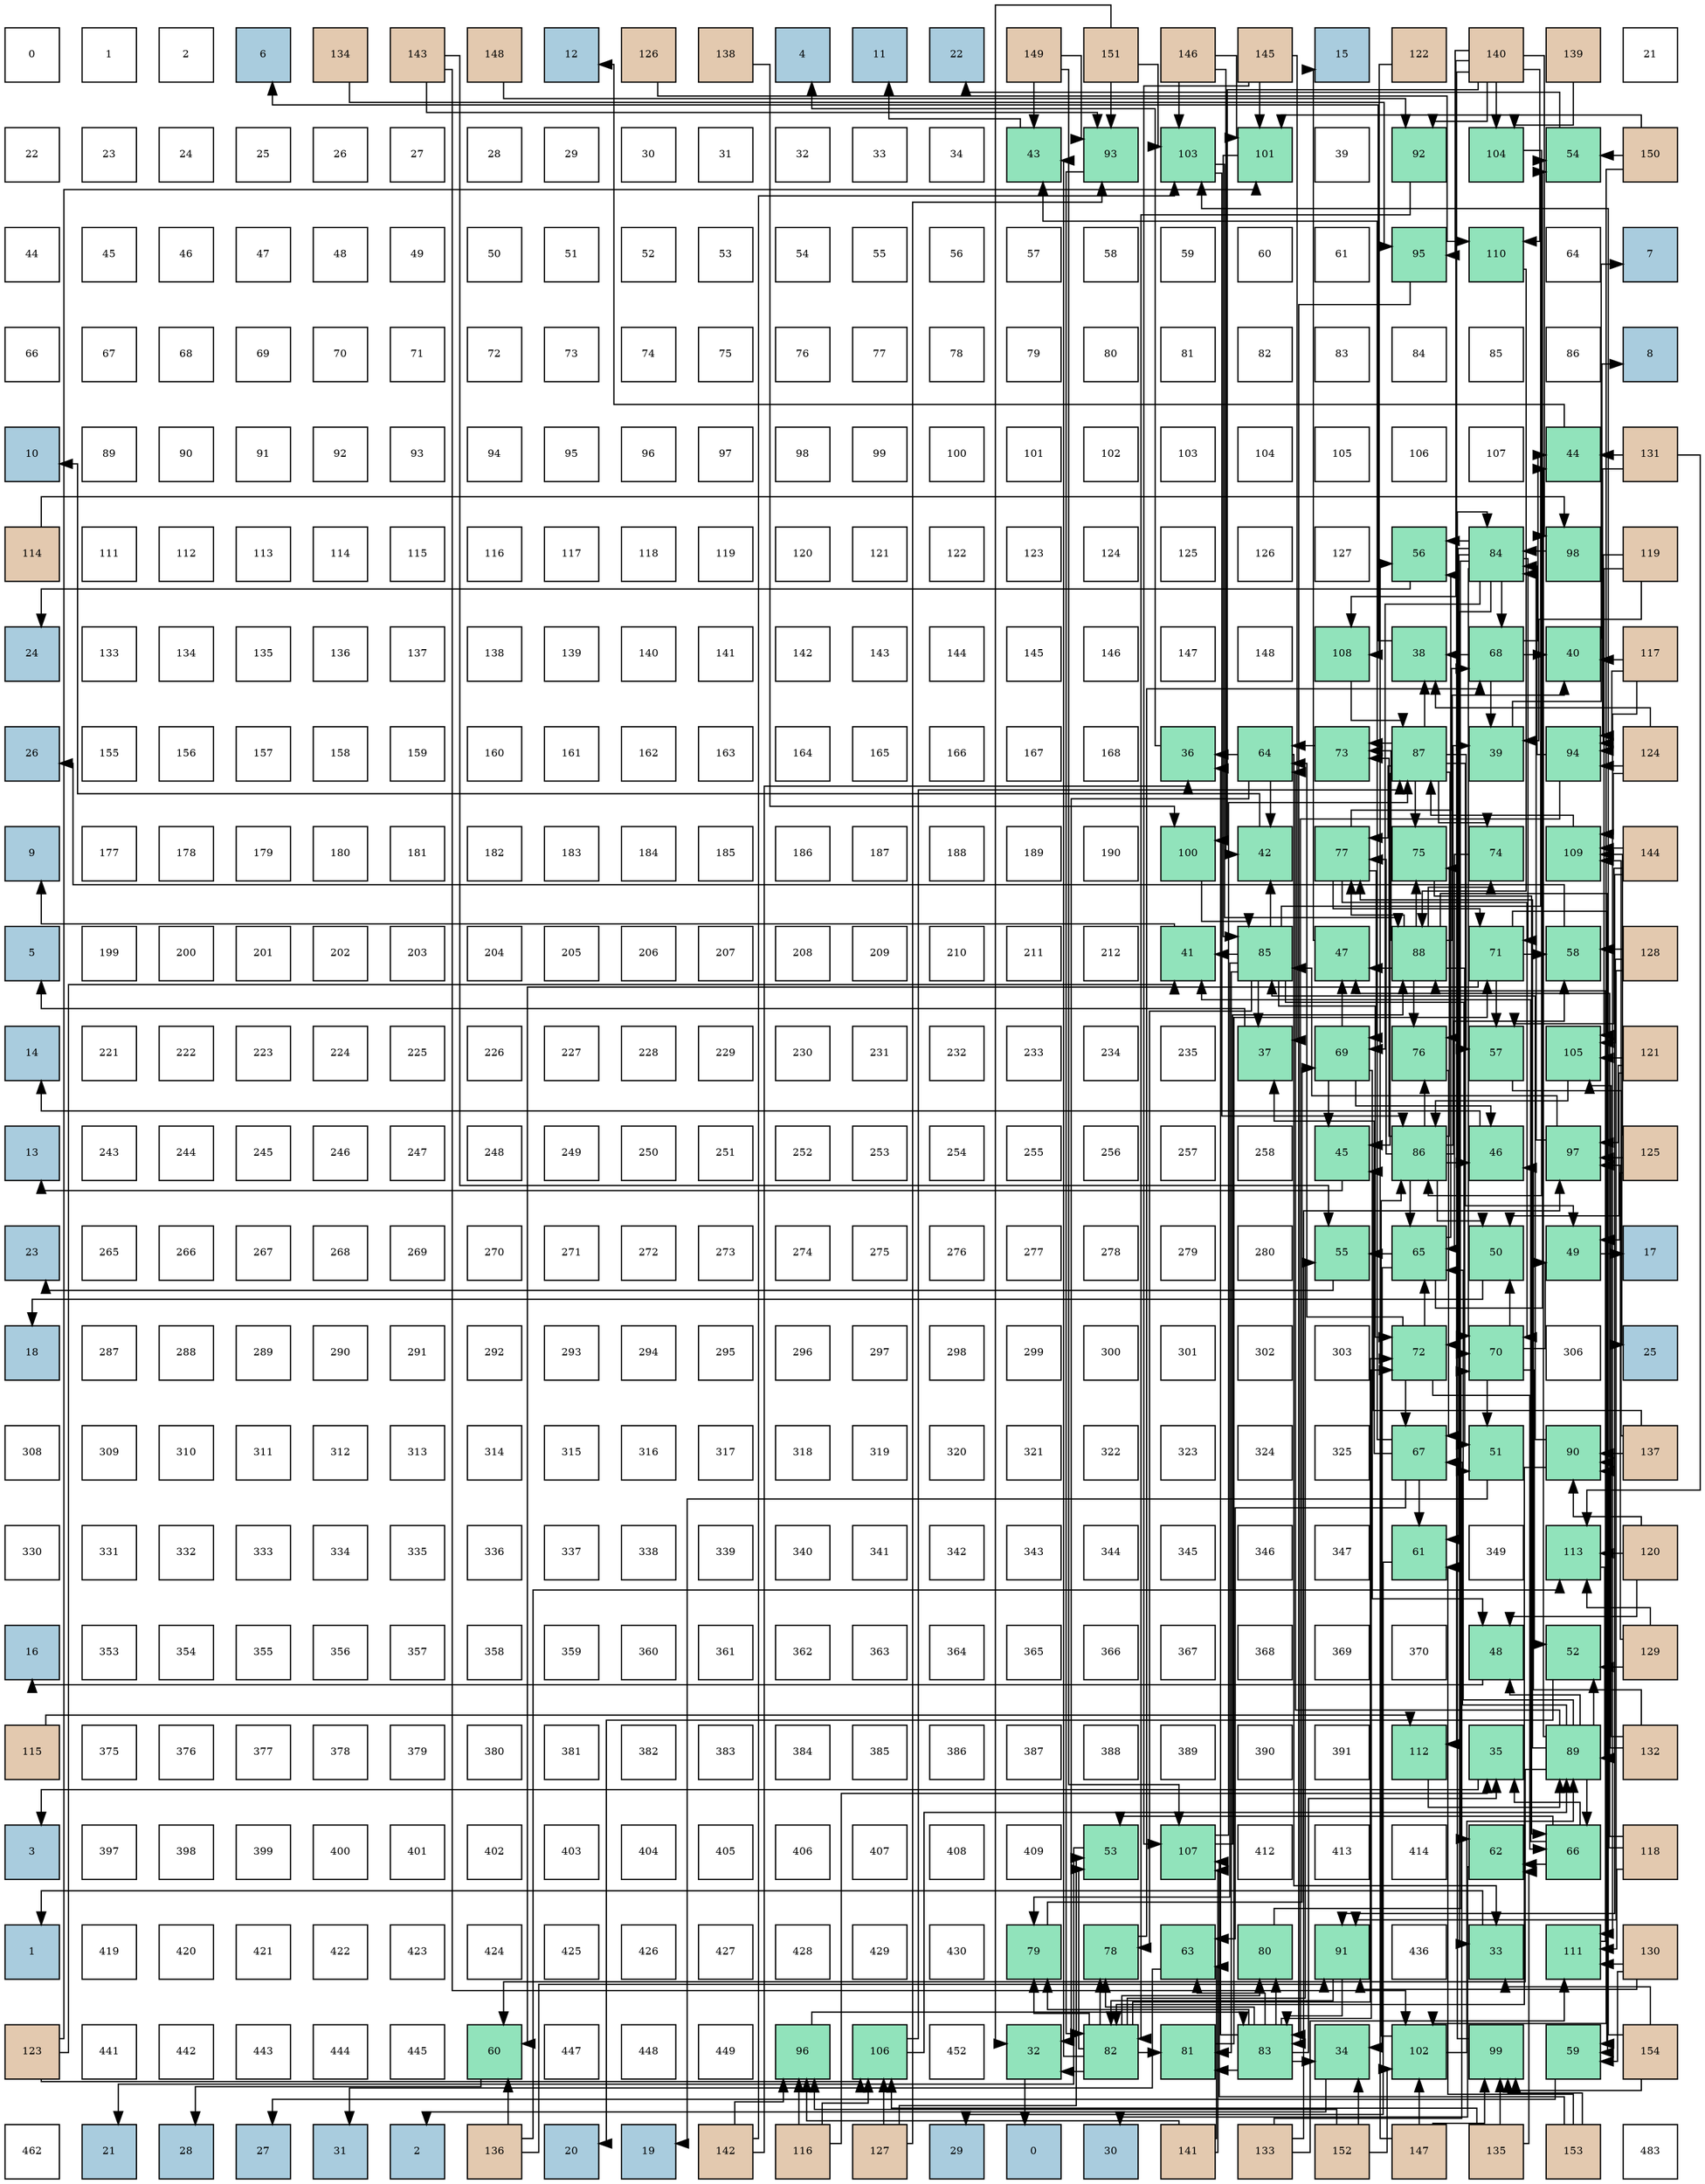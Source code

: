 digraph layout{
 rankdir=TB;
 splines=ortho;
 node [style=filled shape=square fixedsize=true width=0.6];
0[label="0", fontsize=8, fillcolor="#ffffff"];
1[label="1", fontsize=8, fillcolor="#ffffff"];
2[label="2", fontsize=8, fillcolor="#ffffff"];
3[label="6", fontsize=8, fillcolor="#a9ccde"];
4[label="134", fontsize=8, fillcolor="#e3c9af"];
5[label="143", fontsize=8, fillcolor="#e3c9af"];
6[label="148", fontsize=8, fillcolor="#e3c9af"];
7[label="12", fontsize=8, fillcolor="#a9ccde"];
8[label="126", fontsize=8, fillcolor="#e3c9af"];
9[label="138", fontsize=8, fillcolor="#e3c9af"];
10[label="4", fontsize=8, fillcolor="#a9ccde"];
11[label="11", fontsize=8, fillcolor="#a9ccde"];
12[label="22", fontsize=8, fillcolor="#a9ccde"];
13[label="149", fontsize=8, fillcolor="#e3c9af"];
14[label="151", fontsize=8, fillcolor="#e3c9af"];
15[label="146", fontsize=8, fillcolor="#e3c9af"];
16[label="145", fontsize=8, fillcolor="#e3c9af"];
17[label="15", fontsize=8, fillcolor="#a9ccde"];
18[label="122", fontsize=8, fillcolor="#e3c9af"];
19[label="140", fontsize=8, fillcolor="#e3c9af"];
20[label="139", fontsize=8, fillcolor="#e3c9af"];
21[label="21", fontsize=8, fillcolor="#ffffff"];
22[label="22", fontsize=8, fillcolor="#ffffff"];
23[label="23", fontsize=8, fillcolor="#ffffff"];
24[label="24", fontsize=8, fillcolor="#ffffff"];
25[label="25", fontsize=8, fillcolor="#ffffff"];
26[label="26", fontsize=8, fillcolor="#ffffff"];
27[label="27", fontsize=8, fillcolor="#ffffff"];
28[label="28", fontsize=8, fillcolor="#ffffff"];
29[label="29", fontsize=8, fillcolor="#ffffff"];
30[label="30", fontsize=8, fillcolor="#ffffff"];
31[label="31", fontsize=8, fillcolor="#ffffff"];
32[label="32", fontsize=8, fillcolor="#ffffff"];
33[label="33", fontsize=8, fillcolor="#ffffff"];
34[label="34", fontsize=8, fillcolor="#ffffff"];
35[label="43", fontsize=8, fillcolor="#91e3bb"];
36[label="93", fontsize=8, fillcolor="#91e3bb"];
37[label="103", fontsize=8, fillcolor="#91e3bb"];
38[label="101", fontsize=8, fillcolor="#91e3bb"];
39[label="39", fontsize=8, fillcolor="#ffffff"];
40[label="92", fontsize=8, fillcolor="#91e3bb"];
41[label="104", fontsize=8, fillcolor="#91e3bb"];
42[label="54", fontsize=8, fillcolor="#91e3bb"];
43[label="150", fontsize=8, fillcolor="#e3c9af"];
44[label="44", fontsize=8, fillcolor="#ffffff"];
45[label="45", fontsize=8, fillcolor="#ffffff"];
46[label="46", fontsize=8, fillcolor="#ffffff"];
47[label="47", fontsize=8, fillcolor="#ffffff"];
48[label="48", fontsize=8, fillcolor="#ffffff"];
49[label="49", fontsize=8, fillcolor="#ffffff"];
50[label="50", fontsize=8, fillcolor="#ffffff"];
51[label="51", fontsize=8, fillcolor="#ffffff"];
52[label="52", fontsize=8, fillcolor="#ffffff"];
53[label="53", fontsize=8, fillcolor="#ffffff"];
54[label="54", fontsize=8, fillcolor="#ffffff"];
55[label="55", fontsize=8, fillcolor="#ffffff"];
56[label="56", fontsize=8, fillcolor="#ffffff"];
57[label="57", fontsize=8, fillcolor="#ffffff"];
58[label="58", fontsize=8, fillcolor="#ffffff"];
59[label="59", fontsize=8, fillcolor="#ffffff"];
60[label="60", fontsize=8, fillcolor="#ffffff"];
61[label="61", fontsize=8, fillcolor="#ffffff"];
62[label="95", fontsize=8, fillcolor="#91e3bb"];
63[label="110", fontsize=8, fillcolor="#91e3bb"];
64[label="64", fontsize=8, fillcolor="#ffffff"];
65[label="7", fontsize=8, fillcolor="#a9ccde"];
66[label="66", fontsize=8, fillcolor="#ffffff"];
67[label="67", fontsize=8, fillcolor="#ffffff"];
68[label="68", fontsize=8, fillcolor="#ffffff"];
69[label="69", fontsize=8, fillcolor="#ffffff"];
70[label="70", fontsize=8, fillcolor="#ffffff"];
71[label="71", fontsize=8, fillcolor="#ffffff"];
72[label="72", fontsize=8, fillcolor="#ffffff"];
73[label="73", fontsize=8, fillcolor="#ffffff"];
74[label="74", fontsize=8, fillcolor="#ffffff"];
75[label="75", fontsize=8, fillcolor="#ffffff"];
76[label="76", fontsize=8, fillcolor="#ffffff"];
77[label="77", fontsize=8, fillcolor="#ffffff"];
78[label="78", fontsize=8, fillcolor="#ffffff"];
79[label="79", fontsize=8, fillcolor="#ffffff"];
80[label="80", fontsize=8, fillcolor="#ffffff"];
81[label="81", fontsize=8, fillcolor="#ffffff"];
82[label="82", fontsize=8, fillcolor="#ffffff"];
83[label="83", fontsize=8, fillcolor="#ffffff"];
84[label="84", fontsize=8, fillcolor="#ffffff"];
85[label="85", fontsize=8, fillcolor="#ffffff"];
86[label="86", fontsize=8, fillcolor="#ffffff"];
87[label="8", fontsize=8, fillcolor="#a9ccde"];
88[label="10", fontsize=8, fillcolor="#a9ccde"];
89[label="89", fontsize=8, fillcolor="#ffffff"];
90[label="90", fontsize=8, fillcolor="#ffffff"];
91[label="91", fontsize=8, fillcolor="#ffffff"];
92[label="92", fontsize=8, fillcolor="#ffffff"];
93[label="93", fontsize=8, fillcolor="#ffffff"];
94[label="94", fontsize=8, fillcolor="#ffffff"];
95[label="95", fontsize=8, fillcolor="#ffffff"];
96[label="96", fontsize=8, fillcolor="#ffffff"];
97[label="97", fontsize=8, fillcolor="#ffffff"];
98[label="98", fontsize=8, fillcolor="#ffffff"];
99[label="99", fontsize=8, fillcolor="#ffffff"];
100[label="100", fontsize=8, fillcolor="#ffffff"];
101[label="101", fontsize=8, fillcolor="#ffffff"];
102[label="102", fontsize=8, fillcolor="#ffffff"];
103[label="103", fontsize=8, fillcolor="#ffffff"];
104[label="104", fontsize=8, fillcolor="#ffffff"];
105[label="105", fontsize=8, fillcolor="#ffffff"];
106[label="106", fontsize=8, fillcolor="#ffffff"];
107[label="107", fontsize=8, fillcolor="#ffffff"];
108[label="44", fontsize=8, fillcolor="#91e3bb"];
109[label="131", fontsize=8, fillcolor="#e3c9af"];
110[label="114", fontsize=8, fillcolor="#e3c9af"];
111[label="111", fontsize=8, fillcolor="#ffffff"];
112[label="112", fontsize=8, fillcolor="#ffffff"];
113[label="113", fontsize=8, fillcolor="#ffffff"];
114[label="114", fontsize=8, fillcolor="#ffffff"];
115[label="115", fontsize=8, fillcolor="#ffffff"];
116[label="116", fontsize=8, fillcolor="#ffffff"];
117[label="117", fontsize=8, fillcolor="#ffffff"];
118[label="118", fontsize=8, fillcolor="#ffffff"];
119[label="119", fontsize=8, fillcolor="#ffffff"];
120[label="120", fontsize=8, fillcolor="#ffffff"];
121[label="121", fontsize=8, fillcolor="#ffffff"];
122[label="122", fontsize=8, fillcolor="#ffffff"];
123[label="123", fontsize=8, fillcolor="#ffffff"];
124[label="124", fontsize=8, fillcolor="#ffffff"];
125[label="125", fontsize=8, fillcolor="#ffffff"];
126[label="126", fontsize=8, fillcolor="#ffffff"];
127[label="127", fontsize=8, fillcolor="#ffffff"];
128[label="56", fontsize=8, fillcolor="#91e3bb"];
129[label="84", fontsize=8, fillcolor="#91e3bb"];
130[label="98", fontsize=8, fillcolor="#91e3bb"];
131[label="119", fontsize=8, fillcolor="#e3c9af"];
132[label="24", fontsize=8, fillcolor="#a9ccde"];
133[label="133", fontsize=8, fillcolor="#ffffff"];
134[label="134", fontsize=8, fillcolor="#ffffff"];
135[label="135", fontsize=8, fillcolor="#ffffff"];
136[label="136", fontsize=8, fillcolor="#ffffff"];
137[label="137", fontsize=8, fillcolor="#ffffff"];
138[label="138", fontsize=8, fillcolor="#ffffff"];
139[label="139", fontsize=8, fillcolor="#ffffff"];
140[label="140", fontsize=8, fillcolor="#ffffff"];
141[label="141", fontsize=8, fillcolor="#ffffff"];
142[label="142", fontsize=8, fillcolor="#ffffff"];
143[label="143", fontsize=8, fillcolor="#ffffff"];
144[label="144", fontsize=8, fillcolor="#ffffff"];
145[label="145", fontsize=8, fillcolor="#ffffff"];
146[label="146", fontsize=8, fillcolor="#ffffff"];
147[label="147", fontsize=8, fillcolor="#ffffff"];
148[label="148", fontsize=8, fillcolor="#ffffff"];
149[label="108", fontsize=8, fillcolor="#91e3bb"];
150[label="38", fontsize=8, fillcolor="#91e3bb"];
151[label="68", fontsize=8, fillcolor="#91e3bb"];
152[label="40", fontsize=8, fillcolor="#91e3bb"];
153[label="117", fontsize=8, fillcolor="#e3c9af"];
154[label="26", fontsize=8, fillcolor="#a9ccde"];
155[label="155", fontsize=8, fillcolor="#ffffff"];
156[label="156", fontsize=8, fillcolor="#ffffff"];
157[label="157", fontsize=8, fillcolor="#ffffff"];
158[label="158", fontsize=8, fillcolor="#ffffff"];
159[label="159", fontsize=8, fillcolor="#ffffff"];
160[label="160", fontsize=8, fillcolor="#ffffff"];
161[label="161", fontsize=8, fillcolor="#ffffff"];
162[label="162", fontsize=8, fillcolor="#ffffff"];
163[label="163", fontsize=8, fillcolor="#ffffff"];
164[label="164", fontsize=8, fillcolor="#ffffff"];
165[label="165", fontsize=8, fillcolor="#ffffff"];
166[label="166", fontsize=8, fillcolor="#ffffff"];
167[label="167", fontsize=8, fillcolor="#ffffff"];
168[label="168", fontsize=8, fillcolor="#ffffff"];
169[label="36", fontsize=8, fillcolor="#91e3bb"];
170[label="64", fontsize=8, fillcolor="#91e3bb"];
171[label="73", fontsize=8, fillcolor="#91e3bb"];
172[label="87", fontsize=8, fillcolor="#91e3bb"];
173[label="39", fontsize=8, fillcolor="#91e3bb"];
174[label="94", fontsize=8, fillcolor="#91e3bb"];
175[label="124", fontsize=8, fillcolor="#e3c9af"];
176[label="9", fontsize=8, fillcolor="#a9ccde"];
177[label="177", fontsize=8, fillcolor="#ffffff"];
178[label="178", fontsize=8, fillcolor="#ffffff"];
179[label="179", fontsize=8, fillcolor="#ffffff"];
180[label="180", fontsize=8, fillcolor="#ffffff"];
181[label="181", fontsize=8, fillcolor="#ffffff"];
182[label="182", fontsize=8, fillcolor="#ffffff"];
183[label="183", fontsize=8, fillcolor="#ffffff"];
184[label="184", fontsize=8, fillcolor="#ffffff"];
185[label="185", fontsize=8, fillcolor="#ffffff"];
186[label="186", fontsize=8, fillcolor="#ffffff"];
187[label="187", fontsize=8, fillcolor="#ffffff"];
188[label="188", fontsize=8, fillcolor="#ffffff"];
189[label="189", fontsize=8, fillcolor="#ffffff"];
190[label="190", fontsize=8, fillcolor="#ffffff"];
191[label="100", fontsize=8, fillcolor="#91e3bb"];
192[label="42", fontsize=8, fillcolor="#91e3bb"];
193[label="77", fontsize=8, fillcolor="#91e3bb"];
194[label="75", fontsize=8, fillcolor="#91e3bb"];
195[label="74", fontsize=8, fillcolor="#91e3bb"];
196[label="109", fontsize=8, fillcolor="#91e3bb"];
197[label="144", fontsize=8, fillcolor="#e3c9af"];
198[label="5", fontsize=8, fillcolor="#a9ccde"];
199[label="199", fontsize=8, fillcolor="#ffffff"];
200[label="200", fontsize=8, fillcolor="#ffffff"];
201[label="201", fontsize=8, fillcolor="#ffffff"];
202[label="202", fontsize=8, fillcolor="#ffffff"];
203[label="203", fontsize=8, fillcolor="#ffffff"];
204[label="204", fontsize=8, fillcolor="#ffffff"];
205[label="205", fontsize=8, fillcolor="#ffffff"];
206[label="206", fontsize=8, fillcolor="#ffffff"];
207[label="207", fontsize=8, fillcolor="#ffffff"];
208[label="208", fontsize=8, fillcolor="#ffffff"];
209[label="209", fontsize=8, fillcolor="#ffffff"];
210[label="210", fontsize=8, fillcolor="#ffffff"];
211[label="211", fontsize=8, fillcolor="#ffffff"];
212[label="212", fontsize=8, fillcolor="#ffffff"];
213[label="41", fontsize=8, fillcolor="#91e3bb"];
214[label="85", fontsize=8, fillcolor="#91e3bb"];
215[label="47", fontsize=8, fillcolor="#91e3bb"];
216[label="88", fontsize=8, fillcolor="#91e3bb"];
217[label="71", fontsize=8, fillcolor="#91e3bb"];
218[label="58", fontsize=8, fillcolor="#91e3bb"];
219[label="128", fontsize=8, fillcolor="#e3c9af"];
220[label="14", fontsize=8, fillcolor="#a9ccde"];
221[label="221", fontsize=8, fillcolor="#ffffff"];
222[label="222", fontsize=8, fillcolor="#ffffff"];
223[label="223", fontsize=8, fillcolor="#ffffff"];
224[label="224", fontsize=8, fillcolor="#ffffff"];
225[label="225", fontsize=8, fillcolor="#ffffff"];
226[label="226", fontsize=8, fillcolor="#ffffff"];
227[label="227", fontsize=8, fillcolor="#ffffff"];
228[label="228", fontsize=8, fillcolor="#ffffff"];
229[label="229", fontsize=8, fillcolor="#ffffff"];
230[label="230", fontsize=8, fillcolor="#ffffff"];
231[label="231", fontsize=8, fillcolor="#ffffff"];
232[label="232", fontsize=8, fillcolor="#ffffff"];
233[label="233", fontsize=8, fillcolor="#ffffff"];
234[label="234", fontsize=8, fillcolor="#ffffff"];
235[label="235", fontsize=8, fillcolor="#ffffff"];
236[label="37", fontsize=8, fillcolor="#91e3bb"];
237[label="69", fontsize=8, fillcolor="#91e3bb"];
238[label="76", fontsize=8, fillcolor="#91e3bb"];
239[label="57", fontsize=8, fillcolor="#91e3bb"];
240[label="105", fontsize=8, fillcolor="#91e3bb"];
241[label="121", fontsize=8, fillcolor="#e3c9af"];
242[label="13", fontsize=8, fillcolor="#a9ccde"];
243[label="243", fontsize=8, fillcolor="#ffffff"];
244[label="244", fontsize=8, fillcolor="#ffffff"];
245[label="245", fontsize=8, fillcolor="#ffffff"];
246[label="246", fontsize=8, fillcolor="#ffffff"];
247[label="247", fontsize=8, fillcolor="#ffffff"];
248[label="248", fontsize=8, fillcolor="#ffffff"];
249[label="249", fontsize=8, fillcolor="#ffffff"];
250[label="250", fontsize=8, fillcolor="#ffffff"];
251[label="251", fontsize=8, fillcolor="#ffffff"];
252[label="252", fontsize=8, fillcolor="#ffffff"];
253[label="253", fontsize=8, fillcolor="#ffffff"];
254[label="254", fontsize=8, fillcolor="#ffffff"];
255[label="255", fontsize=8, fillcolor="#ffffff"];
256[label="256", fontsize=8, fillcolor="#ffffff"];
257[label="257", fontsize=8, fillcolor="#ffffff"];
258[label="258", fontsize=8, fillcolor="#ffffff"];
259[label="45", fontsize=8, fillcolor="#91e3bb"];
260[label="86", fontsize=8, fillcolor="#91e3bb"];
261[label="46", fontsize=8, fillcolor="#91e3bb"];
262[label="97", fontsize=8, fillcolor="#91e3bb"];
263[label="125", fontsize=8, fillcolor="#e3c9af"];
264[label="23", fontsize=8, fillcolor="#a9ccde"];
265[label="265", fontsize=8, fillcolor="#ffffff"];
266[label="266", fontsize=8, fillcolor="#ffffff"];
267[label="267", fontsize=8, fillcolor="#ffffff"];
268[label="268", fontsize=8, fillcolor="#ffffff"];
269[label="269", fontsize=8, fillcolor="#ffffff"];
270[label="270", fontsize=8, fillcolor="#ffffff"];
271[label="271", fontsize=8, fillcolor="#ffffff"];
272[label="272", fontsize=8, fillcolor="#ffffff"];
273[label="273", fontsize=8, fillcolor="#ffffff"];
274[label="274", fontsize=8, fillcolor="#ffffff"];
275[label="275", fontsize=8, fillcolor="#ffffff"];
276[label="276", fontsize=8, fillcolor="#ffffff"];
277[label="277", fontsize=8, fillcolor="#ffffff"];
278[label="278", fontsize=8, fillcolor="#ffffff"];
279[label="279", fontsize=8, fillcolor="#ffffff"];
280[label="280", fontsize=8, fillcolor="#ffffff"];
281[label="55", fontsize=8, fillcolor="#91e3bb"];
282[label="65", fontsize=8, fillcolor="#91e3bb"];
283[label="50", fontsize=8, fillcolor="#91e3bb"];
284[label="49", fontsize=8, fillcolor="#91e3bb"];
285[label="17", fontsize=8, fillcolor="#a9ccde"];
286[label="18", fontsize=8, fillcolor="#a9ccde"];
287[label="287", fontsize=8, fillcolor="#ffffff"];
288[label="288", fontsize=8, fillcolor="#ffffff"];
289[label="289", fontsize=8, fillcolor="#ffffff"];
290[label="290", fontsize=8, fillcolor="#ffffff"];
291[label="291", fontsize=8, fillcolor="#ffffff"];
292[label="292", fontsize=8, fillcolor="#ffffff"];
293[label="293", fontsize=8, fillcolor="#ffffff"];
294[label="294", fontsize=8, fillcolor="#ffffff"];
295[label="295", fontsize=8, fillcolor="#ffffff"];
296[label="296", fontsize=8, fillcolor="#ffffff"];
297[label="297", fontsize=8, fillcolor="#ffffff"];
298[label="298", fontsize=8, fillcolor="#ffffff"];
299[label="299", fontsize=8, fillcolor="#ffffff"];
300[label="300", fontsize=8, fillcolor="#ffffff"];
301[label="301", fontsize=8, fillcolor="#ffffff"];
302[label="302", fontsize=8, fillcolor="#ffffff"];
303[label="303", fontsize=8, fillcolor="#ffffff"];
304[label="72", fontsize=8, fillcolor="#91e3bb"];
305[label="70", fontsize=8, fillcolor="#91e3bb"];
306[label="306", fontsize=8, fillcolor="#ffffff"];
307[label="25", fontsize=8, fillcolor="#a9ccde"];
308[label="308", fontsize=8, fillcolor="#ffffff"];
309[label="309", fontsize=8, fillcolor="#ffffff"];
310[label="310", fontsize=8, fillcolor="#ffffff"];
311[label="311", fontsize=8, fillcolor="#ffffff"];
312[label="312", fontsize=8, fillcolor="#ffffff"];
313[label="313", fontsize=8, fillcolor="#ffffff"];
314[label="314", fontsize=8, fillcolor="#ffffff"];
315[label="315", fontsize=8, fillcolor="#ffffff"];
316[label="316", fontsize=8, fillcolor="#ffffff"];
317[label="317", fontsize=8, fillcolor="#ffffff"];
318[label="318", fontsize=8, fillcolor="#ffffff"];
319[label="319", fontsize=8, fillcolor="#ffffff"];
320[label="320", fontsize=8, fillcolor="#ffffff"];
321[label="321", fontsize=8, fillcolor="#ffffff"];
322[label="322", fontsize=8, fillcolor="#ffffff"];
323[label="323", fontsize=8, fillcolor="#ffffff"];
324[label="324", fontsize=8, fillcolor="#ffffff"];
325[label="325", fontsize=8, fillcolor="#ffffff"];
326[label="67", fontsize=8, fillcolor="#91e3bb"];
327[label="51", fontsize=8, fillcolor="#91e3bb"];
328[label="90", fontsize=8, fillcolor="#91e3bb"];
329[label="137", fontsize=8, fillcolor="#e3c9af"];
330[label="330", fontsize=8, fillcolor="#ffffff"];
331[label="331", fontsize=8, fillcolor="#ffffff"];
332[label="332", fontsize=8, fillcolor="#ffffff"];
333[label="333", fontsize=8, fillcolor="#ffffff"];
334[label="334", fontsize=8, fillcolor="#ffffff"];
335[label="335", fontsize=8, fillcolor="#ffffff"];
336[label="336", fontsize=8, fillcolor="#ffffff"];
337[label="337", fontsize=8, fillcolor="#ffffff"];
338[label="338", fontsize=8, fillcolor="#ffffff"];
339[label="339", fontsize=8, fillcolor="#ffffff"];
340[label="340", fontsize=8, fillcolor="#ffffff"];
341[label="341", fontsize=8, fillcolor="#ffffff"];
342[label="342", fontsize=8, fillcolor="#ffffff"];
343[label="343", fontsize=8, fillcolor="#ffffff"];
344[label="344", fontsize=8, fillcolor="#ffffff"];
345[label="345", fontsize=8, fillcolor="#ffffff"];
346[label="346", fontsize=8, fillcolor="#ffffff"];
347[label="347", fontsize=8, fillcolor="#ffffff"];
348[label="61", fontsize=8, fillcolor="#91e3bb"];
349[label="349", fontsize=8, fillcolor="#ffffff"];
350[label="113", fontsize=8, fillcolor="#91e3bb"];
351[label="120", fontsize=8, fillcolor="#e3c9af"];
352[label="16", fontsize=8, fillcolor="#a9ccde"];
353[label="353", fontsize=8, fillcolor="#ffffff"];
354[label="354", fontsize=8, fillcolor="#ffffff"];
355[label="355", fontsize=8, fillcolor="#ffffff"];
356[label="356", fontsize=8, fillcolor="#ffffff"];
357[label="357", fontsize=8, fillcolor="#ffffff"];
358[label="358", fontsize=8, fillcolor="#ffffff"];
359[label="359", fontsize=8, fillcolor="#ffffff"];
360[label="360", fontsize=8, fillcolor="#ffffff"];
361[label="361", fontsize=8, fillcolor="#ffffff"];
362[label="362", fontsize=8, fillcolor="#ffffff"];
363[label="363", fontsize=8, fillcolor="#ffffff"];
364[label="364", fontsize=8, fillcolor="#ffffff"];
365[label="365", fontsize=8, fillcolor="#ffffff"];
366[label="366", fontsize=8, fillcolor="#ffffff"];
367[label="367", fontsize=8, fillcolor="#ffffff"];
368[label="368", fontsize=8, fillcolor="#ffffff"];
369[label="369", fontsize=8, fillcolor="#ffffff"];
370[label="370", fontsize=8, fillcolor="#ffffff"];
371[label="48", fontsize=8, fillcolor="#91e3bb"];
372[label="52", fontsize=8, fillcolor="#91e3bb"];
373[label="129", fontsize=8, fillcolor="#e3c9af"];
374[label="115", fontsize=8, fillcolor="#e3c9af"];
375[label="375", fontsize=8, fillcolor="#ffffff"];
376[label="376", fontsize=8, fillcolor="#ffffff"];
377[label="377", fontsize=8, fillcolor="#ffffff"];
378[label="378", fontsize=8, fillcolor="#ffffff"];
379[label="379", fontsize=8, fillcolor="#ffffff"];
380[label="380", fontsize=8, fillcolor="#ffffff"];
381[label="381", fontsize=8, fillcolor="#ffffff"];
382[label="382", fontsize=8, fillcolor="#ffffff"];
383[label="383", fontsize=8, fillcolor="#ffffff"];
384[label="384", fontsize=8, fillcolor="#ffffff"];
385[label="385", fontsize=8, fillcolor="#ffffff"];
386[label="386", fontsize=8, fillcolor="#ffffff"];
387[label="387", fontsize=8, fillcolor="#ffffff"];
388[label="388", fontsize=8, fillcolor="#ffffff"];
389[label="389", fontsize=8, fillcolor="#ffffff"];
390[label="390", fontsize=8, fillcolor="#ffffff"];
391[label="391", fontsize=8, fillcolor="#ffffff"];
392[label="112", fontsize=8, fillcolor="#91e3bb"];
393[label="35", fontsize=8, fillcolor="#91e3bb"];
394[label="89", fontsize=8, fillcolor="#91e3bb"];
395[label="132", fontsize=8, fillcolor="#e3c9af"];
396[label="3", fontsize=8, fillcolor="#a9ccde"];
397[label="397", fontsize=8, fillcolor="#ffffff"];
398[label="398", fontsize=8, fillcolor="#ffffff"];
399[label="399", fontsize=8, fillcolor="#ffffff"];
400[label="400", fontsize=8, fillcolor="#ffffff"];
401[label="401", fontsize=8, fillcolor="#ffffff"];
402[label="402", fontsize=8, fillcolor="#ffffff"];
403[label="403", fontsize=8, fillcolor="#ffffff"];
404[label="404", fontsize=8, fillcolor="#ffffff"];
405[label="405", fontsize=8, fillcolor="#ffffff"];
406[label="406", fontsize=8, fillcolor="#ffffff"];
407[label="407", fontsize=8, fillcolor="#ffffff"];
408[label="408", fontsize=8, fillcolor="#ffffff"];
409[label="409", fontsize=8, fillcolor="#ffffff"];
410[label="53", fontsize=8, fillcolor="#91e3bb"];
411[label="107", fontsize=8, fillcolor="#91e3bb"];
412[label="412", fontsize=8, fillcolor="#ffffff"];
413[label="413", fontsize=8, fillcolor="#ffffff"];
414[label="414", fontsize=8, fillcolor="#ffffff"];
415[label="62", fontsize=8, fillcolor="#91e3bb"];
416[label="66", fontsize=8, fillcolor="#91e3bb"];
417[label="118", fontsize=8, fillcolor="#e3c9af"];
418[label="1", fontsize=8, fillcolor="#a9ccde"];
419[label="419", fontsize=8, fillcolor="#ffffff"];
420[label="420", fontsize=8, fillcolor="#ffffff"];
421[label="421", fontsize=8, fillcolor="#ffffff"];
422[label="422", fontsize=8, fillcolor="#ffffff"];
423[label="423", fontsize=8, fillcolor="#ffffff"];
424[label="424", fontsize=8, fillcolor="#ffffff"];
425[label="425", fontsize=8, fillcolor="#ffffff"];
426[label="426", fontsize=8, fillcolor="#ffffff"];
427[label="427", fontsize=8, fillcolor="#ffffff"];
428[label="428", fontsize=8, fillcolor="#ffffff"];
429[label="429", fontsize=8, fillcolor="#ffffff"];
430[label="430", fontsize=8, fillcolor="#ffffff"];
431[label="79", fontsize=8, fillcolor="#91e3bb"];
432[label="78", fontsize=8, fillcolor="#91e3bb"];
433[label="63", fontsize=8, fillcolor="#91e3bb"];
434[label="80", fontsize=8, fillcolor="#91e3bb"];
435[label="91", fontsize=8, fillcolor="#91e3bb"];
436[label="436", fontsize=8, fillcolor="#ffffff"];
437[label="33", fontsize=8, fillcolor="#91e3bb"];
438[label="111", fontsize=8, fillcolor="#91e3bb"];
439[label="130", fontsize=8, fillcolor="#e3c9af"];
440[label="123", fontsize=8, fillcolor="#e3c9af"];
441[label="441", fontsize=8, fillcolor="#ffffff"];
442[label="442", fontsize=8, fillcolor="#ffffff"];
443[label="443", fontsize=8, fillcolor="#ffffff"];
444[label="444", fontsize=8, fillcolor="#ffffff"];
445[label="445", fontsize=8, fillcolor="#ffffff"];
446[label="60", fontsize=8, fillcolor="#91e3bb"];
447[label="447", fontsize=8, fillcolor="#ffffff"];
448[label="448", fontsize=8, fillcolor="#ffffff"];
449[label="449", fontsize=8, fillcolor="#ffffff"];
450[label="96", fontsize=8, fillcolor="#91e3bb"];
451[label="106", fontsize=8, fillcolor="#91e3bb"];
452[label="452", fontsize=8, fillcolor="#ffffff"];
453[label="32", fontsize=8, fillcolor="#91e3bb"];
454[label="82", fontsize=8, fillcolor="#91e3bb"];
455[label="81", fontsize=8, fillcolor="#91e3bb"];
456[label="83", fontsize=8, fillcolor="#91e3bb"];
457[label="34", fontsize=8, fillcolor="#91e3bb"];
458[label="102", fontsize=8, fillcolor="#91e3bb"];
459[label="99", fontsize=8, fillcolor="#91e3bb"];
460[label="59", fontsize=8, fillcolor="#91e3bb"];
461[label="154", fontsize=8, fillcolor="#e3c9af"];
462[label="462", fontsize=8, fillcolor="#ffffff"];
463[label="21", fontsize=8, fillcolor="#a9ccde"];
464[label="28", fontsize=8, fillcolor="#a9ccde"];
465[label="27", fontsize=8, fillcolor="#a9ccde"];
466[label="31", fontsize=8, fillcolor="#a9ccde"];
467[label="2", fontsize=8, fillcolor="#a9ccde"];
468[label="136", fontsize=8, fillcolor="#e3c9af"];
469[label="20", fontsize=8, fillcolor="#a9ccde"];
470[label="19", fontsize=8, fillcolor="#a9ccde"];
471[label="142", fontsize=8, fillcolor="#e3c9af"];
472[label="116", fontsize=8, fillcolor="#e3c9af"];
473[label="127", fontsize=8, fillcolor="#e3c9af"];
474[label="29", fontsize=8, fillcolor="#a9ccde"];
475[label="0", fontsize=8, fillcolor="#a9ccde"];
476[label="30", fontsize=8, fillcolor="#a9ccde"];
477[label="141", fontsize=8, fillcolor="#e3c9af"];
478[label="133", fontsize=8, fillcolor="#e3c9af"];
479[label="152", fontsize=8, fillcolor="#e3c9af"];
480[label="147", fontsize=8, fillcolor="#e3c9af"];
481[label="135", fontsize=8, fillcolor="#e3c9af"];
482[label="153", fontsize=8, fillcolor="#e3c9af"];
483[label="483", fontsize=8, fillcolor="#ffffff"];
edge [constraint=false, style=vis];453 -> 475;
437 -> 418;
457 -> 467;
393 -> 396;
169 -> 10;
236 -> 198;
150 -> 3;
173 -> 65;
152 -> 87;
213 -> 176;
192 -> 88;
35 -> 11;
108 -> 7;
259 -> 242;
261 -> 220;
215 -> 17;
371 -> 352;
284 -> 285;
283 -> 286;
327 -> 470;
372 -> 469;
410 -> 463;
42 -> 12;
281 -> 264;
128 -> 132;
239 -> 307;
218 -> 154;
460 -> 465;
446 -> 464;
348 -> 474;
415 -> 476;
433 -> 466;
170 -> 453;
170 -> 437;
170 -> 169;
170 -> 192;
282 -> 457;
282 -> 42;
282 -> 281;
282 -> 128;
416 -> 393;
416 -> 213;
416 -> 410;
416 -> 415;
326 -> 236;
326 -> 35;
326 -> 348;
326 -> 433;
151 -> 150;
151 -> 173;
151 -> 152;
151 -> 108;
237 -> 259;
237 -> 261;
237 -> 215;
237 -> 371;
305 -> 284;
305 -> 283;
305 -> 327;
305 -> 372;
217 -> 239;
217 -> 218;
217 -> 460;
217 -> 446;
304 -> 170;
304 -> 282;
304 -> 416;
304 -> 326;
171 -> 170;
195 -> 282;
194 -> 416;
238 -> 326;
193 -> 151;
193 -> 237;
193 -> 305;
193 -> 217;
432 -> 151;
431 -> 237;
434 -> 305;
455 -> 217;
454 -> 453;
454 -> 35;
454 -> 410;
454 -> 281;
454 -> 304;
454 -> 432;
454 -> 431;
454 -> 434;
454 -> 455;
456 -> 457;
456 -> 393;
456 -> 169;
456 -> 433;
456 -> 304;
456 -> 432;
456 -> 431;
456 -> 434;
456 -> 455;
129 -> 437;
129 -> 128;
129 -> 348;
129 -> 415;
129 -> 151;
129 -> 237;
129 -> 305;
129 -> 217;
129 -> 304;
214 -> 236;
214 -> 213;
214 -> 192;
214 -> 42;
214 -> 305;
214 -> 304;
214 -> 432;
214 -> 431;
214 -> 455;
260 -> 173;
260 -> 261;
260 -> 283;
260 -> 218;
260 -> 282;
260 -> 171;
260 -> 194;
260 -> 238;
260 -> 193;
172 -> 150;
172 -> 259;
172 -> 284;
172 -> 239;
172 -> 171;
172 -> 195;
172 -> 194;
172 -> 238;
172 -> 193;
216 -> 152;
216 -> 215;
216 -> 327;
216 -> 460;
216 -> 171;
216 -> 195;
216 -> 194;
216 -> 238;
216 -> 193;
394 -> 108;
394 -> 371;
394 -> 372;
394 -> 446;
394 -> 170;
394 -> 282;
394 -> 416;
394 -> 326;
394 -> 193;
328 -> 454;
328 -> 214;
435 -> 454;
435 -> 456;
40 -> 454;
36 -> 454;
174 -> 456;
174 -> 129;
62 -> 456;
450 -> 456;
262 -> 129;
262 -> 214;
130 -> 129;
459 -> 129;
191 -> 214;
38 -> 214;
458 -> 260;
458 -> 394;
37 -> 260;
37 -> 216;
41 -> 260;
240 -> 260;
451 -> 172;
451 -> 394;
411 -> 172;
411 -> 216;
149 -> 172;
196 -> 172;
63 -> 216;
438 -> 216;
392 -> 394;
350 -> 394;
110 -> 130;
374 -> 392;
472 -> 393;
472 -> 450;
472 -> 451;
153 -> 152;
153 -> 174;
153 -> 438;
417 -> 215;
417 -> 328;
417 -> 438;
131 -> 173;
131 -> 174;
131 -> 240;
351 -> 371;
351 -> 328;
351 -> 350;
241 -> 283;
241 -> 262;
241 -> 240;
18 -> 149;
440 -> 213;
440 -> 38;
440 -> 451;
175 -> 150;
175 -> 174;
175 -> 196;
263 -> 284;
263 -> 262;
263 -> 196;
8 -> 63;
473 -> 410;
473 -> 36;
473 -> 451;
219 -> 218;
219 -> 435;
219 -> 240;
373 -> 372;
373 -> 262;
373 -> 350;
439 -> 460;
439 -> 435;
439 -> 438;
109 -> 108;
109 -> 174;
109 -> 350;
395 -> 261;
395 -> 328;
395 -> 240;
478 -> 327;
478 -> 262;
478 -> 438;
4 -> 62;
481 -> 415;
481 -> 459;
481 -> 451;
468 -> 446;
468 -> 435;
468 -> 350;
329 -> 259;
329 -> 328;
329 -> 196;
9 -> 191;
20 -> 41;
19 -> 40;
19 -> 62;
19 -> 130;
19 -> 191;
19 -> 41;
19 -> 149;
19 -> 63;
19 -> 392;
477 -> 433;
477 -> 450;
477 -> 411;
471 -> 169;
471 -> 450;
471 -> 37;
5 -> 281;
5 -> 36;
5 -> 458;
197 -> 239;
197 -> 435;
197 -> 196;
16 -> 236;
16 -> 38;
16 -> 411;
15 -> 192;
15 -> 38;
15 -> 37;
480 -> 128;
480 -> 459;
480 -> 458;
6 -> 40;
13 -> 35;
13 -> 36;
13 -> 411;
43 -> 42;
43 -> 38;
43 -> 458;
14 -> 453;
14 -> 36;
14 -> 37;
479 -> 457;
479 -> 450;
479 -> 458;
482 -> 348;
482 -> 459;
482 -> 411;
461 -> 437;
461 -> 459;
461 -> 37;
edge [constraint=true, style=invis];
0 -> 22 -> 44 -> 66 -> 88 -> 110 -> 132 -> 154 -> 176 -> 198 -> 220 -> 242 -> 264 -> 286 -> 308 -> 330 -> 352 -> 374 -> 396 -> 418 -> 440 -> 462;
1 -> 23 -> 45 -> 67 -> 89 -> 111 -> 133 -> 155 -> 177 -> 199 -> 221 -> 243 -> 265 -> 287 -> 309 -> 331 -> 353 -> 375 -> 397 -> 419 -> 441 -> 463;
2 -> 24 -> 46 -> 68 -> 90 -> 112 -> 134 -> 156 -> 178 -> 200 -> 222 -> 244 -> 266 -> 288 -> 310 -> 332 -> 354 -> 376 -> 398 -> 420 -> 442 -> 464;
3 -> 25 -> 47 -> 69 -> 91 -> 113 -> 135 -> 157 -> 179 -> 201 -> 223 -> 245 -> 267 -> 289 -> 311 -> 333 -> 355 -> 377 -> 399 -> 421 -> 443 -> 465;
4 -> 26 -> 48 -> 70 -> 92 -> 114 -> 136 -> 158 -> 180 -> 202 -> 224 -> 246 -> 268 -> 290 -> 312 -> 334 -> 356 -> 378 -> 400 -> 422 -> 444 -> 466;
5 -> 27 -> 49 -> 71 -> 93 -> 115 -> 137 -> 159 -> 181 -> 203 -> 225 -> 247 -> 269 -> 291 -> 313 -> 335 -> 357 -> 379 -> 401 -> 423 -> 445 -> 467;
6 -> 28 -> 50 -> 72 -> 94 -> 116 -> 138 -> 160 -> 182 -> 204 -> 226 -> 248 -> 270 -> 292 -> 314 -> 336 -> 358 -> 380 -> 402 -> 424 -> 446 -> 468;
7 -> 29 -> 51 -> 73 -> 95 -> 117 -> 139 -> 161 -> 183 -> 205 -> 227 -> 249 -> 271 -> 293 -> 315 -> 337 -> 359 -> 381 -> 403 -> 425 -> 447 -> 469;
8 -> 30 -> 52 -> 74 -> 96 -> 118 -> 140 -> 162 -> 184 -> 206 -> 228 -> 250 -> 272 -> 294 -> 316 -> 338 -> 360 -> 382 -> 404 -> 426 -> 448 -> 470;
9 -> 31 -> 53 -> 75 -> 97 -> 119 -> 141 -> 163 -> 185 -> 207 -> 229 -> 251 -> 273 -> 295 -> 317 -> 339 -> 361 -> 383 -> 405 -> 427 -> 449 -> 471;
10 -> 32 -> 54 -> 76 -> 98 -> 120 -> 142 -> 164 -> 186 -> 208 -> 230 -> 252 -> 274 -> 296 -> 318 -> 340 -> 362 -> 384 -> 406 -> 428 -> 450 -> 472;
11 -> 33 -> 55 -> 77 -> 99 -> 121 -> 143 -> 165 -> 187 -> 209 -> 231 -> 253 -> 275 -> 297 -> 319 -> 341 -> 363 -> 385 -> 407 -> 429 -> 451 -> 473;
12 -> 34 -> 56 -> 78 -> 100 -> 122 -> 144 -> 166 -> 188 -> 210 -> 232 -> 254 -> 276 -> 298 -> 320 -> 342 -> 364 -> 386 -> 408 -> 430 -> 452 -> 474;
13 -> 35 -> 57 -> 79 -> 101 -> 123 -> 145 -> 167 -> 189 -> 211 -> 233 -> 255 -> 277 -> 299 -> 321 -> 343 -> 365 -> 387 -> 409 -> 431 -> 453 -> 475;
14 -> 36 -> 58 -> 80 -> 102 -> 124 -> 146 -> 168 -> 190 -> 212 -> 234 -> 256 -> 278 -> 300 -> 322 -> 344 -> 366 -> 388 -> 410 -> 432 -> 454 -> 476;
15 -> 37 -> 59 -> 81 -> 103 -> 125 -> 147 -> 169 -> 191 -> 213 -> 235 -> 257 -> 279 -> 301 -> 323 -> 345 -> 367 -> 389 -> 411 -> 433 -> 455 -> 477;
16 -> 38 -> 60 -> 82 -> 104 -> 126 -> 148 -> 170 -> 192 -> 214 -> 236 -> 258 -> 280 -> 302 -> 324 -> 346 -> 368 -> 390 -> 412 -> 434 -> 456 -> 478;
17 -> 39 -> 61 -> 83 -> 105 -> 127 -> 149 -> 171 -> 193 -> 215 -> 237 -> 259 -> 281 -> 303 -> 325 -> 347 -> 369 -> 391 -> 413 -> 435 -> 457 -> 479;
18 -> 40 -> 62 -> 84 -> 106 -> 128 -> 150 -> 172 -> 194 -> 216 -> 238 -> 260 -> 282 -> 304 -> 326 -> 348 -> 370 -> 392 -> 414 -> 436 -> 458 -> 480;
19 -> 41 -> 63 -> 85 -> 107 -> 129 -> 151 -> 173 -> 195 -> 217 -> 239 -> 261 -> 283 -> 305 -> 327 -> 349 -> 371 -> 393 -> 415 -> 437 -> 459 -> 481;
20 -> 42 -> 64 -> 86 -> 108 -> 130 -> 152 -> 174 -> 196 -> 218 -> 240 -> 262 -> 284 -> 306 -> 328 -> 350 -> 372 -> 394 -> 416 -> 438 -> 460 -> 482;
21 -> 43 -> 65 -> 87 -> 109 -> 131 -> 153 -> 175 -> 197 -> 219 -> 241 -> 263 -> 285 -> 307 -> 329 -> 351 -> 373 -> 395 -> 417 -> 439 -> 461 -> 483;
rank = same {0 -> 1 -> 2 -> 3 -> 4 -> 5 -> 6 -> 7 -> 8 -> 9 -> 10 -> 11 -> 12 -> 13 -> 14 -> 15 -> 16 -> 17 -> 18 -> 19 -> 20 -> 21};
rank = same {22 -> 23 -> 24 -> 25 -> 26 -> 27 -> 28 -> 29 -> 30 -> 31 -> 32 -> 33 -> 34 -> 35 -> 36 -> 37 -> 38 -> 39 -> 40 -> 41 -> 42 -> 43};
rank = same {44 -> 45 -> 46 -> 47 -> 48 -> 49 -> 50 -> 51 -> 52 -> 53 -> 54 -> 55 -> 56 -> 57 -> 58 -> 59 -> 60 -> 61 -> 62 -> 63 -> 64 -> 65};
rank = same {66 -> 67 -> 68 -> 69 -> 70 -> 71 -> 72 -> 73 -> 74 -> 75 -> 76 -> 77 -> 78 -> 79 -> 80 -> 81 -> 82 -> 83 -> 84 -> 85 -> 86 -> 87};
rank = same {88 -> 89 -> 90 -> 91 -> 92 -> 93 -> 94 -> 95 -> 96 -> 97 -> 98 -> 99 -> 100 -> 101 -> 102 -> 103 -> 104 -> 105 -> 106 -> 107 -> 108 -> 109};
rank = same {110 -> 111 -> 112 -> 113 -> 114 -> 115 -> 116 -> 117 -> 118 -> 119 -> 120 -> 121 -> 122 -> 123 -> 124 -> 125 -> 126 -> 127 -> 128 -> 129 -> 130 -> 131};
rank = same {132 -> 133 -> 134 -> 135 -> 136 -> 137 -> 138 -> 139 -> 140 -> 141 -> 142 -> 143 -> 144 -> 145 -> 146 -> 147 -> 148 -> 149 -> 150 -> 151 -> 152 -> 153};
rank = same {154 -> 155 -> 156 -> 157 -> 158 -> 159 -> 160 -> 161 -> 162 -> 163 -> 164 -> 165 -> 166 -> 167 -> 168 -> 169 -> 170 -> 171 -> 172 -> 173 -> 174 -> 175};
rank = same {176 -> 177 -> 178 -> 179 -> 180 -> 181 -> 182 -> 183 -> 184 -> 185 -> 186 -> 187 -> 188 -> 189 -> 190 -> 191 -> 192 -> 193 -> 194 -> 195 -> 196 -> 197};
rank = same {198 -> 199 -> 200 -> 201 -> 202 -> 203 -> 204 -> 205 -> 206 -> 207 -> 208 -> 209 -> 210 -> 211 -> 212 -> 213 -> 214 -> 215 -> 216 -> 217 -> 218 -> 219};
rank = same {220 -> 221 -> 222 -> 223 -> 224 -> 225 -> 226 -> 227 -> 228 -> 229 -> 230 -> 231 -> 232 -> 233 -> 234 -> 235 -> 236 -> 237 -> 238 -> 239 -> 240 -> 241};
rank = same {242 -> 243 -> 244 -> 245 -> 246 -> 247 -> 248 -> 249 -> 250 -> 251 -> 252 -> 253 -> 254 -> 255 -> 256 -> 257 -> 258 -> 259 -> 260 -> 261 -> 262 -> 263};
rank = same {264 -> 265 -> 266 -> 267 -> 268 -> 269 -> 270 -> 271 -> 272 -> 273 -> 274 -> 275 -> 276 -> 277 -> 278 -> 279 -> 280 -> 281 -> 282 -> 283 -> 284 -> 285};
rank = same {286 -> 287 -> 288 -> 289 -> 290 -> 291 -> 292 -> 293 -> 294 -> 295 -> 296 -> 297 -> 298 -> 299 -> 300 -> 301 -> 302 -> 303 -> 304 -> 305 -> 306 -> 307};
rank = same {308 -> 309 -> 310 -> 311 -> 312 -> 313 -> 314 -> 315 -> 316 -> 317 -> 318 -> 319 -> 320 -> 321 -> 322 -> 323 -> 324 -> 325 -> 326 -> 327 -> 328 -> 329};
rank = same {330 -> 331 -> 332 -> 333 -> 334 -> 335 -> 336 -> 337 -> 338 -> 339 -> 340 -> 341 -> 342 -> 343 -> 344 -> 345 -> 346 -> 347 -> 348 -> 349 -> 350 -> 351};
rank = same {352 -> 353 -> 354 -> 355 -> 356 -> 357 -> 358 -> 359 -> 360 -> 361 -> 362 -> 363 -> 364 -> 365 -> 366 -> 367 -> 368 -> 369 -> 370 -> 371 -> 372 -> 373};
rank = same {374 -> 375 -> 376 -> 377 -> 378 -> 379 -> 380 -> 381 -> 382 -> 383 -> 384 -> 385 -> 386 -> 387 -> 388 -> 389 -> 390 -> 391 -> 392 -> 393 -> 394 -> 395};
rank = same {396 -> 397 -> 398 -> 399 -> 400 -> 401 -> 402 -> 403 -> 404 -> 405 -> 406 -> 407 -> 408 -> 409 -> 410 -> 411 -> 412 -> 413 -> 414 -> 415 -> 416 -> 417};
rank = same {418 -> 419 -> 420 -> 421 -> 422 -> 423 -> 424 -> 425 -> 426 -> 427 -> 428 -> 429 -> 430 -> 431 -> 432 -> 433 -> 434 -> 435 -> 436 -> 437 -> 438 -> 439};
rank = same {440 -> 441 -> 442 -> 443 -> 444 -> 445 -> 446 -> 447 -> 448 -> 449 -> 450 -> 451 -> 452 -> 453 -> 454 -> 455 -> 456 -> 457 -> 458 -> 459 -> 460 -> 461};
rank = same {462 -> 463 -> 464 -> 465 -> 466 -> 467 -> 468 -> 469 -> 470 -> 471 -> 472 -> 473 -> 474 -> 475 -> 476 -> 477 -> 478 -> 479 -> 480 -> 481 -> 482 -> 483};
}